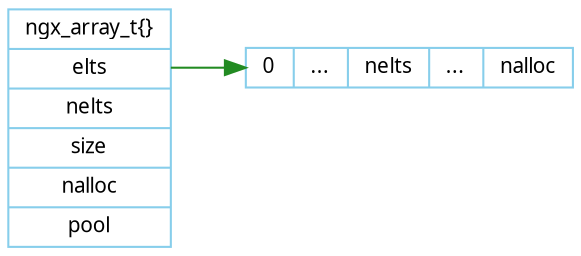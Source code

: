 digraph ngx_array {
   rankdir=LR;
   node [shape=record, color=skyblue, fontname="Verdana", fontsize=10];
   edge [color=forestgreen, fontname="Verdana", fontsize=10];

   ngx_array_t [label="ngx_array_t\{\}|<elts>elts|nelts|size|nalloc|pool"];
   elts_1 [label="{0|...|nelts|...|nalloc}", height=0.1];
   ngx_array_t:elts -> elts_1;
}